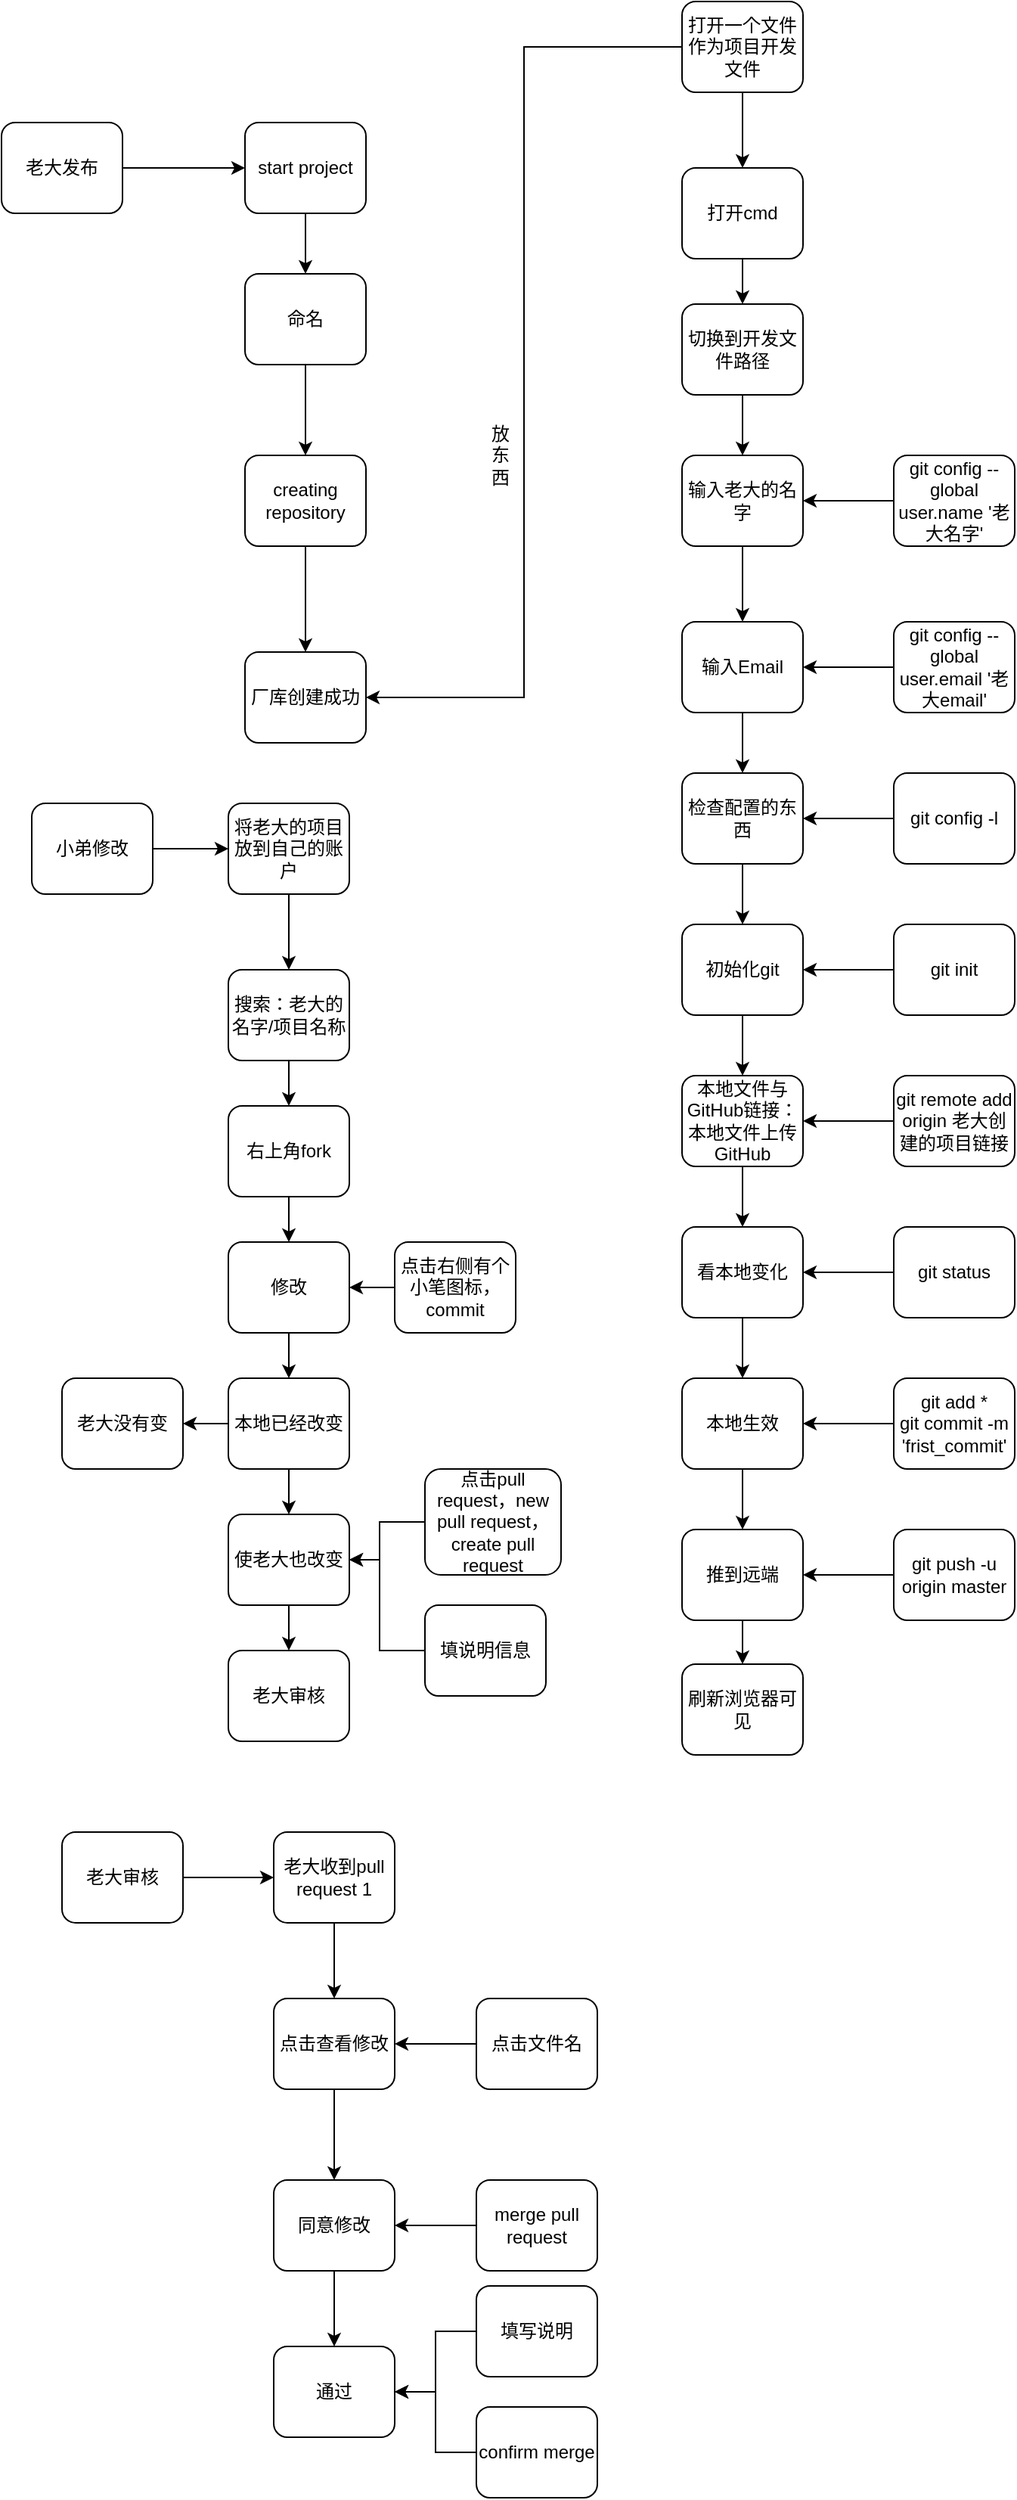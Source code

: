 <mxfile version="14.6.6" type="github"><diagram id="1mO_FmjFN1KCthvf4Ah2" name="Page-1"><mxGraphModel dx="1044" dy="423" grid="1" gridSize="10" guides="1" tooltips="1" connect="1" arrows="1" fold="1" page="1" pageScale="1" pageWidth="827" pageHeight="1169" math="0" shadow="0"><root><mxCell id="0"/><mxCell id="1" parent="0"/><mxCell id="2_Y7l6YYuC1Smn2_fnHY-53" value="老大发布" style="rounded=1;whiteSpace=wrap;html=1;" parent="1" vertex="1"><mxGeometry x="60" y="270" width="80" height="60" as="geometry"/></mxCell><mxCell id="2_Y7l6YYuC1Smn2_fnHY-54" value="" style="endArrow=classic;html=1;exitX=1;exitY=0.5;exitDx=0;exitDy=0;" parent="1" source="2_Y7l6YYuC1Smn2_fnHY-53" edge="1"><mxGeometry width="50" height="50" relative="1" as="geometry"><mxPoint x="181" y="330" as="sourcePoint"/><mxPoint x="221" y="300" as="targetPoint"/><Array as="points"/></mxGeometry></mxCell><mxCell id="2_Y7l6YYuC1Smn2_fnHY-55" style="edgeStyle=orthogonalEdgeStyle;rounded=0;orthogonalLoop=1;jettySize=auto;html=1;exitX=0.5;exitY=1;exitDx=0;exitDy=0;" parent="1" source="2_Y7l6YYuC1Smn2_fnHY-56" edge="1"><mxGeometry relative="1" as="geometry"><mxPoint x="261" y="370" as="targetPoint"/></mxGeometry></mxCell><mxCell id="2_Y7l6YYuC1Smn2_fnHY-56" value="start project" style="rounded=1;whiteSpace=wrap;html=1;" parent="1" vertex="1"><mxGeometry x="221" y="270" width="80" height="60" as="geometry"/></mxCell><mxCell id="2_Y7l6YYuC1Smn2_fnHY-57" style="edgeStyle=orthogonalEdgeStyle;rounded=0;orthogonalLoop=1;jettySize=auto;html=1;exitX=0.5;exitY=1;exitDx=0;exitDy=0;" parent="1" source="2_Y7l6YYuC1Smn2_fnHY-58" edge="1"><mxGeometry relative="1" as="geometry"><mxPoint x="261" y="490" as="targetPoint"/></mxGeometry></mxCell><mxCell id="2_Y7l6YYuC1Smn2_fnHY-58" value="命名" style="rounded=1;whiteSpace=wrap;html=1;" parent="1" vertex="1"><mxGeometry x="221" y="370" width="80" height="60" as="geometry"/></mxCell><mxCell id="2_Y7l6YYuC1Smn2_fnHY-59" style="edgeStyle=orthogonalEdgeStyle;rounded=0;orthogonalLoop=1;jettySize=auto;html=1;exitX=0.5;exitY=1;exitDx=0;exitDy=0;" parent="1" source="2_Y7l6YYuC1Smn2_fnHY-60" edge="1"><mxGeometry relative="1" as="geometry"><mxPoint x="261" y="620" as="targetPoint"/></mxGeometry></mxCell><mxCell id="2_Y7l6YYuC1Smn2_fnHY-60" value="creating repository" style="rounded=1;whiteSpace=wrap;html=1;" parent="1" vertex="1"><mxGeometry x="221" y="490" width="80" height="60" as="geometry"/></mxCell><mxCell id="2_Y7l6YYuC1Smn2_fnHY-61" value="厂库创建成功" style="rounded=1;whiteSpace=wrap;html=1;" parent="1" vertex="1"><mxGeometry x="221" y="620" width="80" height="60" as="geometry"/></mxCell><mxCell id="2_Y7l6YYuC1Smn2_fnHY-62" style="edgeStyle=orthogonalEdgeStyle;rounded=0;orthogonalLoop=1;jettySize=auto;html=1;entryX=1;entryY=0.5;entryDx=0;entryDy=0;exitX=0;exitY=0.5;exitDx=0;exitDy=0;" parent="1" source="2_Y7l6YYuC1Smn2_fnHY-67" target="2_Y7l6YYuC1Smn2_fnHY-61" edge="1"><mxGeometry relative="1" as="geometry"><mxPoint x="500" y="220" as="sourcePoint"/></mxGeometry></mxCell><mxCell id="2_Y7l6YYuC1Smn2_fnHY-63" value="放&lt;br&gt;东&lt;br&gt;西" style="text;html=1;strokeColor=none;fillColor=none;align=center;verticalAlign=middle;whiteSpace=wrap;rounded=0;" parent="1" vertex="1"><mxGeometry x="370" y="480" width="40" height="20" as="geometry"/></mxCell><mxCell id="2_Y7l6YYuC1Smn2_fnHY-64" style="edgeStyle=orthogonalEdgeStyle;rounded=0;orthogonalLoop=1;jettySize=auto;html=1;exitX=0.5;exitY=1;exitDx=0;exitDy=0;entryX=0.5;entryY=0;entryDx=0;entryDy=0;" parent="1" source="2_Y7l6YYuC1Smn2_fnHY-65" target="2_Y7l6YYuC1Smn2_fnHY-69" edge="1"><mxGeometry relative="1" as="geometry"/></mxCell><mxCell id="2_Y7l6YYuC1Smn2_fnHY-65" value="打开cmd" style="rounded=1;whiteSpace=wrap;html=1;" parent="1" vertex="1"><mxGeometry x="510" y="300" width="80" height="60" as="geometry"/></mxCell><mxCell id="2_Y7l6YYuC1Smn2_fnHY-66" style="edgeStyle=orthogonalEdgeStyle;rounded=0;orthogonalLoop=1;jettySize=auto;html=1;exitX=0.5;exitY=1;exitDx=0;exitDy=0;entryX=0.5;entryY=0;entryDx=0;entryDy=0;" parent="1" source="2_Y7l6YYuC1Smn2_fnHY-67" target="2_Y7l6YYuC1Smn2_fnHY-65" edge="1"><mxGeometry relative="1" as="geometry"/></mxCell><mxCell id="2_Y7l6YYuC1Smn2_fnHY-67" value="打开一个文件作为项目开发文件" style="rounded=1;whiteSpace=wrap;html=1;" parent="1" vertex="1"><mxGeometry x="510" y="190" width="80" height="60" as="geometry"/></mxCell><mxCell id="2_Y7l6YYuC1Smn2_fnHY-68" style="edgeStyle=orthogonalEdgeStyle;rounded=0;orthogonalLoop=1;jettySize=auto;html=1;exitX=0.5;exitY=1;exitDx=0;exitDy=0;entryX=0.5;entryY=0;entryDx=0;entryDy=0;" parent="1" source="2_Y7l6YYuC1Smn2_fnHY-69" target="2_Y7l6YYuC1Smn2_fnHY-71" edge="1"><mxGeometry relative="1" as="geometry"/></mxCell><mxCell id="2_Y7l6YYuC1Smn2_fnHY-69" value="切换到开发文件路径" style="rounded=1;whiteSpace=wrap;html=1;" parent="1" vertex="1"><mxGeometry x="510" y="390" width="80" height="60" as="geometry"/></mxCell><mxCell id="2_Y7l6YYuC1Smn2_fnHY-70" style="edgeStyle=orthogonalEdgeStyle;rounded=0;orthogonalLoop=1;jettySize=auto;html=1;exitX=0.5;exitY=1;exitDx=0;exitDy=0;" parent="1" source="2_Y7l6YYuC1Smn2_fnHY-71" target="2_Y7l6YYuC1Smn2_fnHY-75" edge="1"><mxGeometry relative="1" as="geometry"/></mxCell><mxCell id="2_Y7l6YYuC1Smn2_fnHY-71" value="输入老大的名字" style="rounded=1;whiteSpace=wrap;html=1;" parent="1" vertex="1"><mxGeometry x="510" y="490" width="80" height="60" as="geometry"/></mxCell><mxCell id="2_Y7l6YYuC1Smn2_fnHY-72" style="edgeStyle=orthogonalEdgeStyle;rounded=0;orthogonalLoop=1;jettySize=auto;html=1;exitX=0;exitY=0.5;exitDx=0;exitDy=0;entryX=1;entryY=0.5;entryDx=0;entryDy=0;" parent="1" source="2_Y7l6YYuC1Smn2_fnHY-73" target="2_Y7l6YYuC1Smn2_fnHY-71" edge="1"><mxGeometry relative="1" as="geometry"/></mxCell><mxCell id="2_Y7l6YYuC1Smn2_fnHY-73" value="git config --global user.name '老大名字'" style="rounded=1;whiteSpace=wrap;html=1;" parent="1" vertex="1"><mxGeometry x="650" y="490" width="80" height="60" as="geometry"/></mxCell><mxCell id="2_Y7l6YYuC1Smn2_fnHY-74" style="edgeStyle=orthogonalEdgeStyle;rounded=0;orthogonalLoop=1;jettySize=auto;html=1;exitX=0.5;exitY=1;exitDx=0;exitDy=0;entryX=0.5;entryY=0;entryDx=0;entryDy=0;" parent="1" source="2_Y7l6YYuC1Smn2_fnHY-75" target="2_Y7l6YYuC1Smn2_fnHY-79" edge="1"><mxGeometry relative="1" as="geometry"/></mxCell><mxCell id="2_Y7l6YYuC1Smn2_fnHY-75" value="输入Email" style="rounded=1;whiteSpace=wrap;html=1;" parent="1" vertex="1"><mxGeometry x="510" y="600" width="80" height="60" as="geometry"/></mxCell><mxCell id="2_Y7l6YYuC1Smn2_fnHY-76" style="edgeStyle=orthogonalEdgeStyle;rounded=0;orthogonalLoop=1;jettySize=auto;html=1;exitX=0;exitY=0.5;exitDx=0;exitDy=0;entryX=1;entryY=0.5;entryDx=0;entryDy=0;" parent="1" source="2_Y7l6YYuC1Smn2_fnHY-77" target="2_Y7l6YYuC1Smn2_fnHY-75" edge="1"><mxGeometry relative="1" as="geometry"/></mxCell><mxCell id="2_Y7l6YYuC1Smn2_fnHY-77" value="git config --global user.email '老大email'" style="rounded=1;whiteSpace=wrap;html=1;" parent="1" vertex="1"><mxGeometry x="650" y="600" width="80" height="60" as="geometry"/></mxCell><mxCell id="2_Y7l6YYuC1Smn2_fnHY-78" style="edgeStyle=orthogonalEdgeStyle;rounded=0;orthogonalLoop=1;jettySize=auto;html=1;exitX=0.5;exitY=1;exitDx=0;exitDy=0;entryX=0.5;entryY=0;entryDx=0;entryDy=0;" parent="1" source="2_Y7l6YYuC1Smn2_fnHY-79" target="2_Y7l6YYuC1Smn2_fnHY-83" edge="1"><mxGeometry relative="1" as="geometry"/></mxCell><mxCell id="2_Y7l6YYuC1Smn2_fnHY-79" value="检查配置的东西" style="rounded=1;whiteSpace=wrap;html=1;" parent="1" vertex="1"><mxGeometry x="510" y="700" width="80" height="60" as="geometry"/></mxCell><mxCell id="2_Y7l6YYuC1Smn2_fnHY-80" style="edgeStyle=orthogonalEdgeStyle;rounded=0;orthogonalLoop=1;jettySize=auto;html=1;exitX=0;exitY=0.5;exitDx=0;exitDy=0;entryX=1;entryY=0.5;entryDx=0;entryDy=0;" parent="1" source="2_Y7l6YYuC1Smn2_fnHY-81" target="2_Y7l6YYuC1Smn2_fnHY-79" edge="1"><mxGeometry relative="1" as="geometry"/></mxCell><mxCell id="2_Y7l6YYuC1Smn2_fnHY-81" value="git config -l" style="rounded=1;whiteSpace=wrap;html=1;" parent="1" vertex="1"><mxGeometry x="650" y="700" width="80" height="60" as="geometry"/></mxCell><mxCell id="2_Y7l6YYuC1Smn2_fnHY-82" style="edgeStyle=orthogonalEdgeStyle;rounded=0;orthogonalLoop=1;jettySize=auto;html=1;exitX=0.5;exitY=1;exitDx=0;exitDy=0;" parent="1" source="2_Y7l6YYuC1Smn2_fnHY-83" target="2_Y7l6YYuC1Smn2_fnHY-87" edge="1"><mxGeometry relative="1" as="geometry"/></mxCell><mxCell id="2_Y7l6YYuC1Smn2_fnHY-83" value="初始化git" style="rounded=1;whiteSpace=wrap;html=1;" parent="1" vertex="1"><mxGeometry x="510" y="800" width="80" height="60" as="geometry"/></mxCell><mxCell id="2_Y7l6YYuC1Smn2_fnHY-84" style="edgeStyle=orthogonalEdgeStyle;rounded=0;orthogonalLoop=1;jettySize=auto;html=1;exitX=0;exitY=0.5;exitDx=0;exitDy=0;entryX=1;entryY=0.5;entryDx=0;entryDy=0;" parent="1" source="2_Y7l6YYuC1Smn2_fnHY-85" target="2_Y7l6YYuC1Smn2_fnHY-83" edge="1"><mxGeometry relative="1" as="geometry"/></mxCell><mxCell id="2_Y7l6YYuC1Smn2_fnHY-85" value="git init" style="rounded=1;whiteSpace=wrap;html=1;" parent="1" vertex="1"><mxGeometry x="650" y="800" width="80" height="60" as="geometry"/></mxCell><mxCell id="2_Y7l6YYuC1Smn2_fnHY-86" style="edgeStyle=orthogonalEdgeStyle;rounded=0;orthogonalLoop=1;jettySize=auto;html=1;exitX=0.5;exitY=1;exitDx=0;exitDy=0;entryX=0.5;entryY=0;entryDx=0;entryDy=0;" parent="1" source="2_Y7l6YYuC1Smn2_fnHY-87" target="2_Y7l6YYuC1Smn2_fnHY-91" edge="1"><mxGeometry relative="1" as="geometry"/></mxCell><mxCell id="2_Y7l6YYuC1Smn2_fnHY-87" value="本地文件与GitHub链接：本地文件上传GitHub" style="rounded=1;whiteSpace=wrap;html=1;" parent="1" vertex="1"><mxGeometry x="510" y="900" width="80" height="60" as="geometry"/></mxCell><mxCell id="2_Y7l6YYuC1Smn2_fnHY-88" style="edgeStyle=orthogonalEdgeStyle;rounded=0;orthogonalLoop=1;jettySize=auto;html=1;exitX=0;exitY=0.5;exitDx=0;exitDy=0;entryX=1;entryY=0.5;entryDx=0;entryDy=0;" parent="1" source="2_Y7l6YYuC1Smn2_fnHY-89" target="2_Y7l6YYuC1Smn2_fnHY-87" edge="1"><mxGeometry relative="1" as="geometry"/></mxCell><mxCell id="2_Y7l6YYuC1Smn2_fnHY-89" value="git remote add origin 老大创建的项目链接" style="rounded=1;whiteSpace=wrap;html=1;" parent="1" vertex="1"><mxGeometry x="650" y="900" width="80" height="60" as="geometry"/></mxCell><mxCell id="2_Y7l6YYuC1Smn2_fnHY-90" style="edgeStyle=orthogonalEdgeStyle;rounded=0;orthogonalLoop=1;jettySize=auto;html=1;exitX=0.5;exitY=1;exitDx=0;exitDy=0;entryX=0.5;entryY=0;entryDx=0;entryDy=0;" parent="1" source="2_Y7l6YYuC1Smn2_fnHY-91" target="2_Y7l6YYuC1Smn2_fnHY-95" edge="1"><mxGeometry relative="1" as="geometry"/></mxCell><mxCell id="2_Y7l6YYuC1Smn2_fnHY-91" value="看本地变化" style="rounded=1;whiteSpace=wrap;html=1;" parent="1" vertex="1"><mxGeometry x="510" y="1000" width="80" height="60" as="geometry"/></mxCell><mxCell id="2_Y7l6YYuC1Smn2_fnHY-92" style="edgeStyle=orthogonalEdgeStyle;rounded=0;orthogonalLoop=1;jettySize=auto;html=1;exitX=0;exitY=0.5;exitDx=0;exitDy=0;" parent="1" source="2_Y7l6YYuC1Smn2_fnHY-93" target="2_Y7l6YYuC1Smn2_fnHY-91" edge="1"><mxGeometry relative="1" as="geometry"/></mxCell><mxCell id="2_Y7l6YYuC1Smn2_fnHY-93" value="git status" style="rounded=1;whiteSpace=wrap;html=1;" parent="1" vertex="1"><mxGeometry x="650" y="1000" width="80" height="60" as="geometry"/></mxCell><mxCell id="2_Y7l6YYuC1Smn2_fnHY-94" style="edgeStyle=orthogonalEdgeStyle;rounded=0;orthogonalLoop=1;jettySize=auto;html=1;exitX=0.5;exitY=1;exitDx=0;exitDy=0;entryX=0.5;entryY=0;entryDx=0;entryDy=0;" parent="1" source="2_Y7l6YYuC1Smn2_fnHY-95" target="2_Y7l6YYuC1Smn2_fnHY-99" edge="1"><mxGeometry relative="1" as="geometry"/></mxCell><mxCell id="2_Y7l6YYuC1Smn2_fnHY-95" value="本地生效" style="rounded=1;whiteSpace=wrap;html=1;" parent="1" vertex="1"><mxGeometry x="510" y="1100" width="80" height="60" as="geometry"/></mxCell><mxCell id="2_Y7l6YYuC1Smn2_fnHY-96" style="edgeStyle=orthogonalEdgeStyle;rounded=0;orthogonalLoop=1;jettySize=auto;html=1;exitX=0;exitY=0.5;exitDx=0;exitDy=0;entryX=1;entryY=0.5;entryDx=0;entryDy=0;" parent="1" source="2_Y7l6YYuC1Smn2_fnHY-97" target="2_Y7l6YYuC1Smn2_fnHY-95" edge="1"><mxGeometry relative="1" as="geometry"/></mxCell><mxCell id="2_Y7l6YYuC1Smn2_fnHY-97" value="git add *&lt;br&gt;git commit -m 'frist_commit'" style="rounded=1;whiteSpace=wrap;html=1;" parent="1" vertex="1"><mxGeometry x="650" y="1100" width="80" height="60" as="geometry"/></mxCell><mxCell id="2_Y7l6YYuC1Smn2_fnHY-98" style="edgeStyle=orthogonalEdgeStyle;rounded=0;orthogonalLoop=1;jettySize=auto;html=1;exitX=0.5;exitY=1;exitDx=0;exitDy=0;entryX=0.5;entryY=0;entryDx=0;entryDy=0;" parent="1" source="2_Y7l6YYuC1Smn2_fnHY-99" target="2_Y7l6YYuC1Smn2_fnHY-102" edge="1"><mxGeometry relative="1" as="geometry"/></mxCell><mxCell id="2_Y7l6YYuC1Smn2_fnHY-99" value="推到远端" style="rounded=1;whiteSpace=wrap;html=1;" parent="1" vertex="1"><mxGeometry x="510" y="1200" width="80" height="60" as="geometry"/></mxCell><mxCell id="2_Y7l6YYuC1Smn2_fnHY-100" style="edgeStyle=orthogonalEdgeStyle;rounded=0;orthogonalLoop=1;jettySize=auto;html=1;exitX=0;exitY=0.5;exitDx=0;exitDy=0;" parent="1" source="2_Y7l6YYuC1Smn2_fnHY-101" target="2_Y7l6YYuC1Smn2_fnHY-99" edge="1"><mxGeometry relative="1" as="geometry"/></mxCell><mxCell id="2_Y7l6YYuC1Smn2_fnHY-101" value="git push -u origin master" style="rounded=1;whiteSpace=wrap;html=1;" parent="1" vertex="1"><mxGeometry x="650" y="1200" width="80" height="60" as="geometry"/></mxCell><mxCell id="2_Y7l6YYuC1Smn2_fnHY-102" value="刷新浏览器可见" style="rounded=1;whiteSpace=wrap;html=1;" parent="1" vertex="1"><mxGeometry x="510" y="1289" width="80" height="60" as="geometry"/></mxCell><mxCell id="2_Y7l6YYuC1Smn2_fnHY-103" style="edgeStyle=orthogonalEdgeStyle;rounded=0;orthogonalLoop=1;jettySize=auto;html=1;exitX=1;exitY=0.5;exitDx=0;exitDy=0;entryX=0;entryY=0.5;entryDx=0;entryDy=0;" parent="1" source="2_Y7l6YYuC1Smn2_fnHY-104" target="2_Y7l6YYuC1Smn2_fnHY-106" edge="1"><mxGeometry relative="1" as="geometry"/></mxCell><mxCell id="2_Y7l6YYuC1Smn2_fnHY-104" value="小弟修改" style="rounded=1;whiteSpace=wrap;html=1;" parent="1" vertex="1"><mxGeometry x="80" y="720" width="80" height="60" as="geometry"/></mxCell><mxCell id="2_Y7l6YYuC1Smn2_fnHY-105" style="edgeStyle=orthogonalEdgeStyle;rounded=0;orthogonalLoop=1;jettySize=auto;html=1;exitX=0.5;exitY=1;exitDx=0;exitDy=0;entryX=0.5;entryY=0;entryDx=0;entryDy=0;" parent="1" source="2_Y7l6YYuC1Smn2_fnHY-106" target="2_Y7l6YYuC1Smn2_fnHY-108" edge="1"><mxGeometry relative="1" as="geometry"/></mxCell><mxCell id="2_Y7l6YYuC1Smn2_fnHY-106" value="将老大的项目放到自己的账户" style="rounded=1;whiteSpace=wrap;html=1;" parent="1" vertex="1"><mxGeometry x="210" y="720" width="80" height="60" as="geometry"/></mxCell><mxCell id="2_Y7l6YYuC1Smn2_fnHY-107" style="edgeStyle=orthogonalEdgeStyle;rounded=0;orthogonalLoop=1;jettySize=auto;html=1;exitX=0.5;exitY=1;exitDx=0;exitDy=0;entryX=0.5;entryY=0;entryDx=0;entryDy=0;" parent="1" source="2_Y7l6YYuC1Smn2_fnHY-108" target="2_Y7l6YYuC1Smn2_fnHY-114" edge="1"><mxGeometry relative="1" as="geometry"/></mxCell><mxCell id="2_Y7l6YYuC1Smn2_fnHY-108" value="搜索：老大的名字/项目名称" style="rounded=1;whiteSpace=wrap;html=1;" parent="1" vertex="1"><mxGeometry x="210" y="830" width="80" height="60" as="geometry"/></mxCell><mxCell id="2_Y7l6YYuC1Smn2_fnHY-109" style="edgeStyle=orthogonalEdgeStyle;rounded=0;orthogonalLoop=1;jettySize=auto;html=1;exitX=0.5;exitY=1;exitDx=0;exitDy=0;" parent="1" source="2_Y7l6YYuC1Smn2_fnHY-110" target="2_Y7l6YYuC1Smn2_fnHY-117" edge="1"><mxGeometry relative="1" as="geometry"/></mxCell><mxCell id="2_Y7l6YYuC1Smn2_fnHY-110" value="修改" style="rounded=1;whiteSpace=wrap;html=1;" parent="1" vertex="1"><mxGeometry x="210" y="1010" width="80" height="60" as="geometry"/></mxCell><mxCell id="2_Y7l6YYuC1Smn2_fnHY-111" style="edgeStyle=orthogonalEdgeStyle;rounded=0;orthogonalLoop=1;jettySize=auto;html=1;exitX=0;exitY=0.5;exitDx=0;exitDy=0;entryX=1;entryY=0.5;entryDx=0;entryDy=0;" parent="1" source="2_Y7l6YYuC1Smn2_fnHY-112" target="2_Y7l6YYuC1Smn2_fnHY-110" edge="1"><mxGeometry relative="1" as="geometry"/></mxCell><mxCell id="2_Y7l6YYuC1Smn2_fnHY-112" value="点击右侧有个小笔图标，commit" style="rounded=1;whiteSpace=wrap;html=1;" parent="1" vertex="1"><mxGeometry x="320" y="1010" width="80" height="60" as="geometry"/></mxCell><mxCell id="2_Y7l6YYuC1Smn2_fnHY-113" style="edgeStyle=orthogonalEdgeStyle;rounded=0;orthogonalLoop=1;jettySize=auto;html=1;exitX=0.5;exitY=1;exitDx=0;exitDy=0;entryX=0.5;entryY=0;entryDx=0;entryDy=0;" parent="1" source="2_Y7l6YYuC1Smn2_fnHY-114" target="2_Y7l6YYuC1Smn2_fnHY-110" edge="1"><mxGeometry relative="1" as="geometry"/></mxCell><mxCell id="2_Y7l6YYuC1Smn2_fnHY-114" value="右上角fork" style="rounded=1;whiteSpace=wrap;html=1;" parent="1" vertex="1"><mxGeometry x="210" y="920" width="80" height="60" as="geometry"/></mxCell><mxCell id="2_Y7l6YYuC1Smn2_fnHY-115" style="edgeStyle=orthogonalEdgeStyle;rounded=0;orthogonalLoop=1;jettySize=auto;html=1;exitX=0;exitY=0.5;exitDx=0;exitDy=0;entryX=1;entryY=0.5;entryDx=0;entryDy=0;" parent="1" source="2_Y7l6YYuC1Smn2_fnHY-117" target="2_Y7l6YYuC1Smn2_fnHY-118" edge="1"><mxGeometry relative="1" as="geometry"/></mxCell><mxCell id="2_Y7l6YYuC1Smn2_fnHY-116" style="edgeStyle=orthogonalEdgeStyle;rounded=0;orthogonalLoop=1;jettySize=auto;html=1;exitX=0.5;exitY=1;exitDx=0;exitDy=0;entryX=0.5;entryY=0;entryDx=0;entryDy=0;" parent="1" source="2_Y7l6YYuC1Smn2_fnHY-117" target="2_Y7l6YYuC1Smn2_fnHY-120" edge="1"><mxGeometry relative="1" as="geometry"/></mxCell><mxCell id="2_Y7l6YYuC1Smn2_fnHY-117" value="本地已经改变" style="rounded=1;whiteSpace=wrap;html=1;" parent="1" vertex="1"><mxGeometry x="210" y="1100" width="80" height="60" as="geometry"/></mxCell><mxCell id="2_Y7l6YYuC1Smn2_fnHY-118" value="老大没有变" style="rounded=1;whiteSpace=wrap;html=1;" parent="1" vertex="1"><mxGeometry x="100" y="1100" width="80" height="60" as="geometry"/></mxCell><mxCell id="2_Y7l6YYuC1Smn2_fnHY-119" style="edgeStyle=orthogonalEdgeStyle;rounded=0;orthogonalLoop=1;jettySize=auto;html=1;exitX=0.5;exitY=1;exitDx=0;exitDy=0;entryX=0.5;entryY=0;entryDx=0;entryDy=0;" parent="1" source="2_Y7l6YYuC1Smn2_fnHY-120" target="2_Y7l6YYuC1Smn2_fnHY-123" edge="1"><mxGeometry relative="1" as="geometry"/></mxCell><mxCell id="2_Y7l6YYuC1Smn2_fnHY-120" value="使老大也改变" style="rounded=1;whiteSpace=wrap;html=1;" parent="1" vertex="1"><mxGeometry x="210" y="1190" width="80" height="60" as="geometry"/></mxCell><mxCell id="2_Y7l6YYuC1Smn2_fnHY-121" style="edgeStyle=orthogonalEdgeStyle;rounded=0;orthogonalLoop=1;jettySize=auto;html=1;exitX=0;exitY=0.5;exitDx=0;exitDy=0;entryX=1;entryY=0.5;entryDx=0;entryDy=0;" parent="1" source="2_Y7l6YYuC1Smn2_fnHY-122" target="2_Y7l6YYuC1Smn2_fnHY-120" edge="1"><mxGeometry relative="1" as="geometry"><Array as="points"><mxPoint x="310" y="1195"/><mxPoint x="310" y="1220"/></Array></mxGeometry></mxCell><mxCell id="2_Y7l6YYuC1Smn2_fnHY-122" value="点击pull request，new pull request，create pull request" style="rounded=1;whiteSpace=wrap;html=1;" parent="1" vertex="1"><mxGeometry x="340" y="1160" width="90" height="70" as="geometry"/></mxCell><mxCell id="2_Y7l6YYuC1Smn2_fnHY-123" value="老大审核" style="rounded=1;whiteSpace=wrap;html=1;" parent="1" vertex="1"><mxGeometry x="210" y="1280" width="80" height="60" as="geometry"/></mxCell><mxCell id="2_Y7l6YYuC1Smn2_fnHY-124" style="edgeStyle=orthogonalEdgeStyle;rounded=0;orthogonalLoop=1;jettySize=auto;html=1;exitX=0;exitY=0.5;exitDx=0;exitDy=0;entryX=1;entryY=0.5;entryDx=0;entryDy=0;" parent="1" source="2_Y7l6YYuC1Smn2_fnHY-125" target="2_Y7l6YYuC1Smn2_fnHY-120" edge="1"><mxGeometry relative="1" as="geometry"><Array as="points"><mxPoint x="310" y="1280"/><mxPoint x="310" y="1220"/></Array></mxGeometry></mxCell><mxCell id="2_Y7l6YYuC1Smn2_fnHY-125" value="填说明信息" style="rounded=1;whiteSpace=wrap;html=1;" parent="1" vertex="1"><mxGeometry x="340" y="1250" width="80" height="60" as="geometry"/></mxCell><mxCell id="2_Y7l6YYuC1Smn2_fnHY-126" style="edgeStyle=orthogonalEdgeStyle;rounded=0;orthogonalLoop=1;jettySize=auto;html=1;exitX=1;exitY=0.5;exitDx=0;exitDy=0;entryX=0;entryY=0.5;entryDx=0;entryDy=0;" parent="1" source="2_Y7l6YYuC1Smn2_fnHY-127" target="2_Y7l6YYuC1Smn2_fnHY-129" edge="1"><mxGeometry relative="1" as="geometry"/></mxCell><mxCell id="2_Y7l6YYuC1Smn2_fnHY-127" value="老大审核" style="rounded=1;whiteSpace=wrap;html=1;" parent="1" vertex="1"><mxGeometry x="100" y="1400" width="80" height="60" as="geometry"/></mxCell><mxCell id="2_Y7l6YYuC1Smn2_fnHY-128" style="edgeStyle=orthogonalEdgeStyle;rounded=0;orthogonalLoop=1;jettySize=auto;html=1;exitX=0.5;exitY=1;exitDx=0;exitDy=0;entryX=0.5;entryY=0;entryDx=0;entryDy=0;" parent="1" source="2_Y7l6YYuC1Smn2_fnHY-129" target="2_Y7l6YYuC1Smn2_fnHY-131" edge="1"><mxGeometry relative="1" as="geometry"/></mxCell><mxCell id="2_Y7l6YYuC1Smn2_fnHY-129" value="老大收到pull request 1" style="rounded=1;whiteSpace=wrap;html=1;" parent="1" vertex="1"><mxGeometry x="240" y="1400" width="80" height="60" as="geometry"/></mxCell><mxCell id="2_Y7l6YYuC1Smn2_fnHY-130" value="" style="edgeStyle=orthogonalEdgeStyle;rounded=0;orthogonalLoop=1;jettySize=auto;html=1;" parent="1" source="2_Y7l6YYuC1Smn2_fnHY-131" target="2_Y7l6YYuC1Smn2_fnHY-137" edge="1"><mxGeometry relative="1" as="geometry"/></mxCell><mxCell id="2_Y7l6YYuC1Smn2_fnHY-131" value="点击查看修改" style="rounded=1;whiteSpace=wrap;html=1;" parent="1" vertex="1"><mxGeometry x="240" y="1510" width="80" height="60" as="geometry"/></mxCell><mxCell id="2_Y7l6YYuC1Smn2_fnHY-132" style="edgeStyle=orthogonalEdgeStyle;rounded=0;orthogonalLoop=1;jettySize=auto;html=1;exitX=0;exitY=0.5;exitDx=0;exitDy=0;entryX=1;entryY=0.5;entryDx=0;entryDy=0;" parent="1" source="2_Y7l6YYuC1Smn2_fnHY-133" target="2_Y7l6YYuC1Smn2_fnHY-131" edge="1"><mxGeometry relative="1" as="geometry"/></mxCell><mxCell id="2_Y7l6YYuC1Smn2_fnHY-133" value="点击文件名" style="rounded=1;whiteSpace=wrap;html=1;" parent="1" vertex="1"><mxGeometry x="374" y="1510" width="80" height="60" as="geometry"/></mxCell><mxCell id="2_Y7l6YYuC1Smn2_fnHY-134" value="" style="edgeStyle=orthogonalEdgeStyle;rounded=0;orthogonalLoop=1;jettySize=auto;html=1;" parent="1" source="2_Y7l6YYuC1Smn2_fnHY-135" target="2_Y7l6YYuC1Smn2_fnHY-137" edge="1"><mxGeometry relative="1" as="geometry"/></mxCell><mxCell id="2_Y7l6YYuC1Smn2_fnHY-135" value="merge pull request" style="rounded=1;whiteSpace=wrap;html=1;" parent="1" vertex="1"><mxGeometry x="374" y="1630" width="80" height="60" as="geometry"/></mxCell><mxCell id="2_Y7l6YYuC1Smn2_fnHY-136" value="" style="edgeStyle=orthogonalEdgeStyle;rounded=0;orthogonalLoop=1;jettySize=auto;html=1;" parent="1" source="2_Y7l6YYuC1Smn2_fnHY-137" target="2_Y7l6YYuC1Smn2_fnHY-140" edge="1"><mxGeometry relative="1" as="geometry"/></mxCell><mxCell id="2_Y7l6YYuC1Smn2_fnHY-137" value="同意修改" style="rounded=1;whiteSpace=wrap;html=1;" parent="1" vertex="1"><mxGeometry x="240" y="1630" width="80" height="60" as="geometry"/></mxCell><mxCell id="2_Y7l6YYuC1Smn2_fnHY-138" value="" style="edgeStyle=orthogonalEdgeStyle;rounded=0;orthogonalLoop=1;jettySize=auto;html=1;" parent="1" source="2_Y7l6YYuC1Smn2_fnHY-139" target="2_Y7l6YYuC1Smn2_fnHY-140" edge="1"><mxGeometry relative="1" as="geometry"/></mxCell><mxCell id="2_Y7l6YYuC1Smn2_fnHY-139" value="填写说明" style="rounded=1;whiteSpace=wrap;html=1;" parent="1" vertex="1"><mxGeometry x="374" y="1700" width="80" height="60" as="geometry"/></mxCell><mxCell id="2_Y7l6YYuC1Smn2_fnHY-140" value="通过" style="rounded=1;whiteSpace=wrap;html=1;" parent="1" vertex="1"><mxGeometry x="240" y="1740" width="80" height="60" as="geometry"/></mxCell><mxCell id="2_Y7l6YYuC1Smn2_fnHY-141" style="edgeStyle=orthogonalEdgeStyle;rounded=0;orthogonalLoop=1;jettySize=auto;html=1;exitX=0;exitY=0.5;exitDx=0;exitDy=0;entryX=1;entryY=0.5;entryDx=0;entryDy=0;" parent="1" source="2_Y7l6YYuC1Smn2_fnHY-142" target="2_Y7l6YYuC1Smn2_fnHY-140" edge="1"><mxGeometry relative="1" as="geometry"/></mxCell><mxCell id="2_Y7l6YYuC1Smn2_fnHY-142" value="confirm merge" style="rounded=1;whiteSpace=wrap;html=1;" parent="1" vertex="1"><mxGeometry x="374" y="1780" width="80" height="60" as="geometry"/></mxCell></root></mxGraphModel></diagram></mxfile>